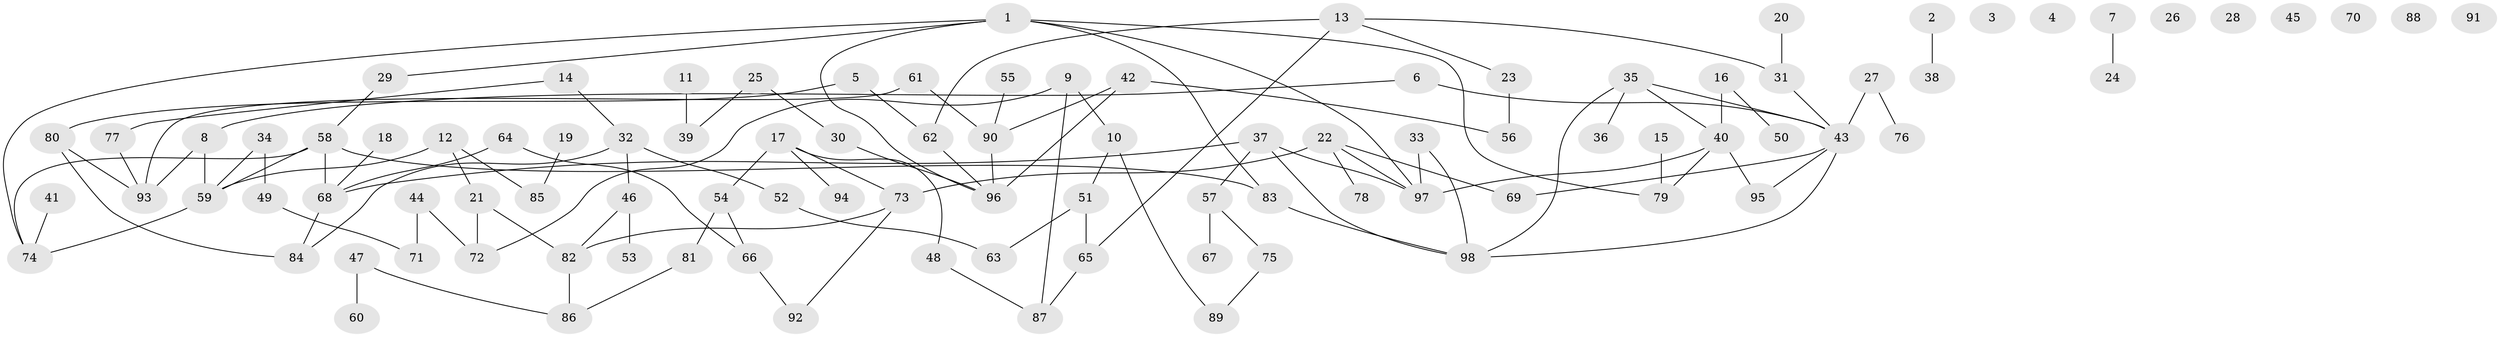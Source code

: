 // coarse degree distribution, {7: 0.015384615384615385, 1: 0.2153846153846154, 0: 0.13846153846153847, 2: 0.2, 6: 0.06153846153846154, 3: 0.16923076923076924, 5: 0.12307692307692308, 4: 0.07692307692307693}
// Generated by graph-tools (version 1.1) at 2025/23/03/03/25 07:23:25]
// undirected, 98 vertices, 117 edges
graph export_dot {
graph [start="1"]
  node [color=gray90,style=filled];
  1;
  2;
  3;
  4;
  5;
  6;
  7;
  8;
  9;
  10;
  11;
  12;
  13;
  14;
  15;
  16;
  17;
  18;
  19;
  20;
  21;
  22;
  23;
  24;
  25;
  26;
  27;
  28;
  29;
  30;
  31;
  32;
  33;
  34;
  35;
  36;
  37;
  38;
  39;
  40;
  41;
  42;
  43;
  44;
  45;
  46;
  47;
  48;
  49;
  50;
  51;
  52;
  53;
  54;
  55;
  56;
  57;
  58;
  59;
  60;
  61;
  62;
  63;
  64;
  65;
  66;
  67;
  68;
  69;
  70;
  71;
  72;
  73;
  74;
  75;
  76;
  77;
  78;
  79;
  80;
  81;
  82;
  83;
  84;
  85;
  86;
  87;
  88;
  89;
  90;
  91;
  92;
  93;
  94;
  95;
  96;
  97;
  98;
  1 -- 29;
  1 -- 74;
  1 -- 79;
  1 -- 83;
  1 -- 96;
  1 -- 97;
  2 -- 38;
  5 -- 62;
  5 -- 80;
  6 -- 8;
  6 -- 43;
  7 -- 24;
  8 -- 59;
  8 -- 93;
  9 -- 10;
  9 -- 72;
  9 -- 87;
  10 -- 51;
  10 -- 89;
  11 -- 39;
  12 -- 21;
  12 -- 59;
  12 -- 85;
  13 -- 23;
  13 -- 31;
  13 -- 62;
  13 -- 65;
  14 -- 32;
  14 -- 77;
  15 -- 79;
  16 -- 40;
  16 -- 50;
  17 -- 48;
  17 -- 54;
  17 -- 73;
  17 -- 94;
  18 -- 68;
  19 -- 85;
  20 -- 31;
  21 -- 72;
  21 -- 82;
  22 -- 69;
  22 -- 73;
  22 -- 78;
  22 -- 97;
  23 -- 56;
  25 -- 30;
  25 -- 39;
  27 -- 43;
  27 -- 76;
  29 -- 58;
  30 -- 96;
  31 -- 43;
  32 -- 46;
  32 -- 52;
  32 -- 84;
  33 -- 97;
  33 -- 98;
  34 -- 49;
  34 -- 59;
  35 -- 36;
  35 -- 40;
  35 -- 43;
  35 -- 98;
  37 -- 57;
  37 -- 68;
  37 -- 97;
  37 -- 98;
  40 -- 79;
  40 -- 95;
  40 -- 97;
  41 -- 74;
  42 -- 56;
  42 -- 90;
  42 -- 96;
  43 -- 69;
  43 -- 95;
  43 -- 98;
  44 -- 71;
  44 -- 72;
  46 -- 53;
  46 -- 82;
  47 -- 60;
  47 -- 86;
  48 -- 87;
  49 -- 71;
  51 -- 63;
  51 -- 65;
  52 -- 63;
  54 -- 66;
  54 -- 81;
  55 -- 90;
  57 -- 67;
  57 -- 75;
  58 -- 59;
  58 -- 68;
  58 -- 74;
  58 -- 83;
  59 -- 74;
  61 -- 90;
  61 -- 93;
  62 -- 96;
  64 -- 66;
  64 -- 68;
  65 -- 87;
  66 -- 92;
  68 -- 84;
  73 -- 82;
  73 -- 92;
  75 -- 89;
  77 -- 93;
  80 -- 84;
  80 -- 93;
  81 -- 86;
  82 -- 86;
  83 -- 98;
  90 -- 96;
}
